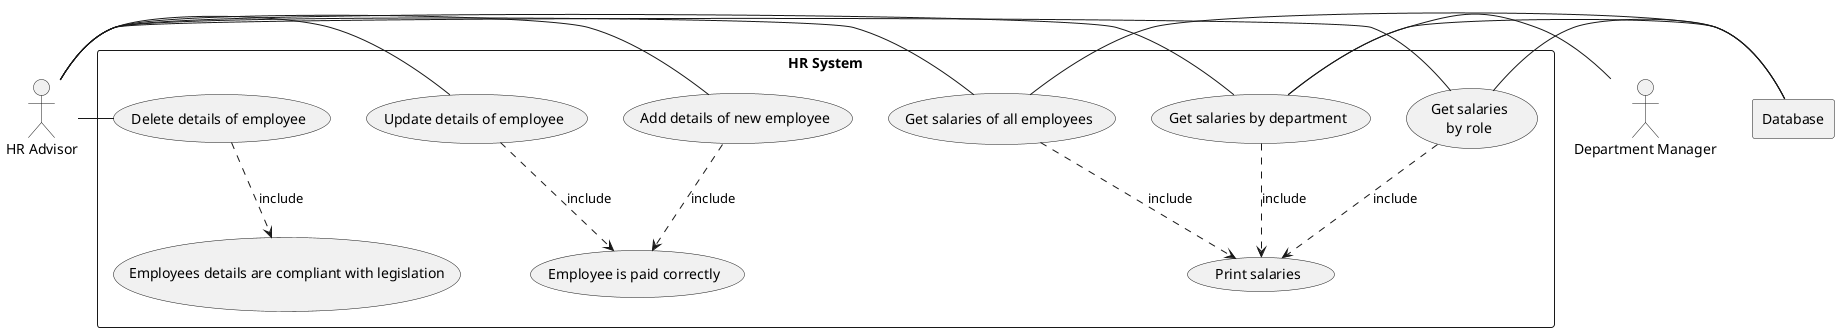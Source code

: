 @startuml

actor DM as "Department Manager"
actor HR as "HR Advisor"

rectangle Database

rectangle "HR System" {

    usecase UC5 as "Add details of new employee"

    usecase UC7 as "Update details of employee"

    usecase UC8 as "Delete details of employee"

    usecase UC4 as "Get salaries
    by role"

    usecase UC3 as "Get salaries by department"

    usecase UC1 as "Get salaries of all employees"

    usecase UCa as "Print salaries"

    usecase UCb as "Employee is paid correctly"

    usecase UCc as "Employees details are compliant with legislation"

    HR - UC4
    HR - UC3
    HR - UC1
    HR - UC5
    HR - UC7
    HR - UC8
    DM-UC3
    UC4 ..> UCa : include
    UC3 ..> UCa : include
    UC1 ..> UCa : include
    UC5 ..> UCb : include
    UC7 ..> UCb : include
    UC8 ..> UCc : include
    UC4 - Database
    UC3 - Database
    UC1 - Database
}

@enduml
